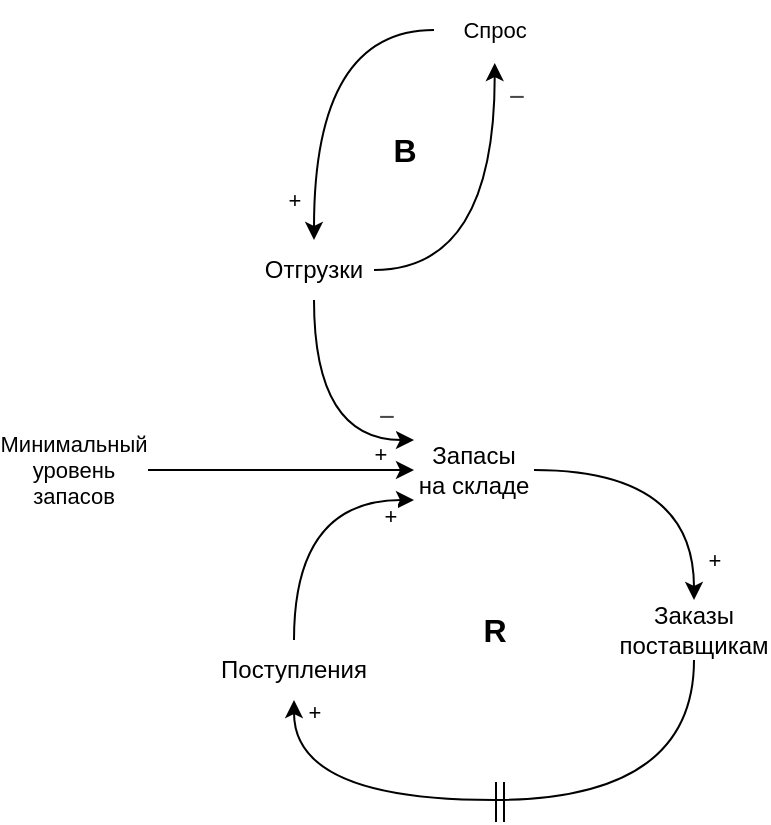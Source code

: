 <mxfile version="26.1.3" pages="2">
  <diagram name="CLD" id="E3cifal833Zn7vnsdFy6">
    <mxGraphModel dx="1050" dy="585" grid="1" gridSize="10" guides="1" tooltips="1" connect="1" arrows="1" fold="1" page="1" pageScale="1" pageWidth="827" pageHeight="1169" math="0" shadow="0">
      <root>
        <mxCell id="0" />
        <mxCell id="1" parent="0" />
        <mxCell id="bq1mSWKk0N4hh42qxB7I-1" style="edgeStyle=orthogonalEdgeStyle;rounded=0;orthogonalLoop=1;jettySize=auto;html=1;exitX=1;exitY=0.5;exitDx=0;exitDy=0;entryX=0.5;entryY=0;entryDx=0;entryDy=0;curved=1;" edge="1" parent="1" source="bq1mSWKk0N4hh42qxB7I-3" target="bq1mSWKk0N4hh42qxB7I-6">
          <mxGeometry relative="1" as="geometry" />
        </mxCell>
        <mxCell id="bq1mSWKk0N4hh42qxB7I-2" value="+" style="edgeLabel;html=1;align=center;verticalAlign=middle;resizable=0;points=[];" vertex="1" connectable="0" parent="bq1mSWKk0N4hh42qxB7I-1">
          <mxGeometry x="0.821" y="2" relative="1" as="geometry">
            <mxPoint x="8" y="-7" as="offset" />
          </mxGeometry>
        </mxCell>
        <mxCell id="bq1mSWKk0N4hh42qxB7I-3" value="Запасы на складе" style="text;html=1;align=center;verticalAlign=middle;whiteSpace=wrap;rounded=0;" vertex="1" parent="1">
          <mxGeometry x="360" y="260" width="60" height="30" as="geometry" />
        </mxCell>
        <mxCell id="bq1mSWKk0N4hh42qxB7I-4" style="edgeStyle=orthogonalEdgeStyle;rounded=0;orthogonalLoop=1;jettySize=auto;html=1;exitX=0.5;exitY=1;exitDx=0;exitDy=0;entryX=0.5;entryY=1;entryDx=0;entryDy=0;curved=1;" edge="1" parent="1" source="bq1mSWKk0N4hh42qxB7I-6" target="bq1mSWKk0N4hh42qxB7I-9">
          <mxGeometry relative="1" as="geometry">
            <Array as="points">
              <mxPoint x="500" y="440" />
              <mxPoint x="300" y="440" />
            </Array>
          </mxGeometry>
        </mxCell>
        <mxCell id="bq1mSWKk0N4hh42qxB7I-5" value="+" style="edgeLabel;html=1;align=center;verticalAlign=middle;resizable=0;points=[];" vertex="1" connectable="0" parent="bq1mSWKk0N4hh42qxB7I-4">
          <mxGeometry x="0.929" y="-8" relative="1" as="geometry">
            <mxPoint x="2" y="-6" as="offset" />
          </mxGeometry>
        </mxCell>
        <mxCell id="bq1mSWKk0N4hh42qxB7I-6" value="Заказы поставщикам" style="text;html=1;align=center;verticalAlign=middle;whiteSpace=wrap;rounded=0;" vertex="1" parent="1">
          <mxGeometry x="470" y="340" width="60" height="30" as="geometry" />
        </mxCell>
        <mxCell id="bq1mSWKk0N4hh42qxB7I-7" style="edgeStyle=orthogonalEdgeStyle;rounded=0;orthogonalLoop=1;jettySize=auto;html=1;exitX=0.5;exitY=0;exitDx=0;exitDy=0;entryX=0;entryY=1;entryDx=0;entryDy=0;curved=1;" edge="1" parent="1" source="bq1mSWKk0N4hh42qxB7I-9" target="bq1mSWKk0N4hh42qxB7I-3">
          <mxGeometry relative="1" as="geometry">
            <Array as="points">
              <mxPoint x="300" y="290" />
            </Array>
          </mxGeometry>
        </mxCell>
        <mxCell id="bq1mSWKk0N4hh42qxB7I-8" value="+" style="edgeLabel;html=1;align=center;verticalAlign=middle;resizable=0;points=[];" vertex="1" connectable="0" parent="bq1mSWKk0N4hh42qxB7I-7">
          <mxGeometry x="0.721" y="-4" relative="1" as="geometry">
            <mxPoint x="6" y="4" as="offset" />
          </mxGeometry>
        </mxCell>
        <mxCell id="bq1mSWKk0N4hh42qxB7I-9" value="Поступления" style="text;html=1;align=center;verticalAlign=middle;whiteSpace=wrap;rounded=0;" vertex="1" parent="1">
          <mxGeometry x="270" y="360" width="60" height="30" as="geometry" />
        </mxCell>
        <mxCell id="bq1mSWKk0N4hh42qxB7I-10" style="edgeStyle=orthogonalEdgeStyle;rounded=0;orthogonalLoop=1;jettySize=auto;html=1;exitX=0.5;exitY=1;exitDx=0;exitDy=0;entryX=0;entryY=0;entryDx=0;entryDy=0;curved=1;" edge="1" parent="1" source="bq1mSWKk0N4hh42qxB7I-12" target="bq1mSWKk0N4hh42qxB7I-3">
          <mxGeometry relative="1" as="geometry">
            <Array as="points">
              <mxPoint x="310" y="260" />
            </Array>
          </mxGeometry>
        </mxCell>
        <mxCell id="bq1mSWKk0N4hh42qxB7I-11" value="&lt;span style=&quot;color: rgb(71, 71, 71); font-family: Arial, sans-serif; font-size: 14px; text-align: left; text-wrap-mode: wrap;&quot;&gt;−&lt;/span&gt;" style="edgeLabel;html=1;align=center;verticalAlign=middle;resizable=0;points=[];fontFamily=Helvetica;fontSize=11;fontColor=default;labelBackgroundColor=default;" vertex="1" connectable="0" parent="bq1mSWKk0N4hh42qxB7I-10">
          <mxGeometry x="0.342" y="11" relative="1" as="geometry">
            <mxPoint x="25" y="-1" as="offset" />
          </mxGeometry>
        </mxCell>
        <mxCell id="bq1mSWKk0N4hh42qxB7I-12" value="Отгрузки" style="text;html=1;align=center;verticalAlign=middle;whiteSpace=wrap;rounded=0;" vertex="1" parent="1">
          <mxGeometry x="280" y="160" width="60" height="30" as="geometry" />
        </mxCell>
        <mxCell id="bq1mSWKk0N4hh42qxB7I-13" style="edgeStyle=orthogonalEdgeStyle;shape=connector;curved=1;rounded=0;orthogonalLoop=1;jettySize=auto;html=1;strokeColor=default;align=center;verticalAlign=middle;fontFamily=Helvetica;fontSize=11;fontColor=default;labelBackgroundColor=default;endArrow=classic;" edge="1" parent="1" source="bq1mSWKk0N4hh42qxB7I-15" target="bq1mSWKk0N4hh42qxB7I-12">
          <mxGeometry relative="1" as="geometry" />
        </mxCell>
        <mxCell id="bq1mSWKk0N4hh42qxB7I-14" value="+" style="edgeLabel;html=1;align=center;verticalAlign=middle;resizable=0;points=[];fontFamily=Helvetica;fontSize=11;fontColor=default;labelBackgroundColor=default;" vertex="1" connectable="0" parent="bq1mSWKk0N4hh42qxB7I-13">
          <mxGeometry x="0.753" y="-1" relative="1" as="geometry">
            <mxPoint x="-9" as="offset" />
          </mxGeometry>
        </mxCell>
        <mxCell id="bq1mSWKk0N4hh42qxB7I-15" value="Спрос" style="text;html=1;align=center;verticalAlign=middle;resizable=0;points=[];autosize=1;strokeColor=none;fillColor=none;fontFamily=Helvetica;fontSize=11;fontColor=default;labelBackgroundColor=default;" vertex="1" parent="1">
          <mxGeometry x="370" y="40" width="60" height="30" as="geometry" />
        </mxCell>
        <mxCell id="bq1mSWKk0N4hh42qxB7I-16" style="edgeStyle=orthogonalEdgeStyle;shape=connector;curved=1;rounded=0;orthogonalLoop=1;jettySize=auto;html=1;exitX=1;exitY=0.5;exitDx=0;exitDy=0;entryX=0.506;entryY=1.05;entryDx=0;entryDy=0;entryPerimeter=0;strokeColor=default;align=center;verticalAlign=middle;fontFamily=Helvetica;fontSize=11;fontColor=default;labelBackgroundColor=default;endArrow=classic;" edge="1" parent="1" source="bq1mSWKk0N4hh42qxB7I-12" target="bq1mSWKk0N4hh42qxB7I-15">
          <mxGeometry relative="1" as="geometry" />
        </mxCell>
        <mxCell id="bq1mSWKk0N4hh42qxB7I-17" value="&lt;span style=&quot;color: rgb(71, 71, 71); font-family: Arial, sans-serif; font-size: 14px; text-align: left; text-wrap-mode: wrap;&quot;&gt;−&lt;/span&gt;" style="edgeLabel;html=1;align=center;verticalAlign=middle;resizable=0;points=[];fontFamily=Helvetica;fontSize=11;fontColor=default;labelBackgroundColor=default;" vertex="1" connectable="0" parent="bq1mSWKk0N4hh42qxB7I-16">
          <mxGeometry x="0.797" y="-1" relative="1" as="geometry">
            <mxPoint x="9" as="offset" />
          </mxGeometry>
        </mxCell>
        <mxCell id="bq1mSWKk0N4hh42qxB7I-18" value="R" style="text;html=1;align=center;verticalAlign=middle;resizable=0;points=[];autosize=1;strokeColor=none;fillColor=none;fontFamily=Helvetica;fontSize=16;fontColor=default;labelBackgroundColor=default;fontStyle=1" vertex="1" parent="1">
          <mxGeometry x="380" y="340" width="40" height="30" as="geometry" />
        </mxCell>
        <mxCell id="bq1mSWKk0N4hh42qxB7I-19" style="edgeStyle=orthogonalEdgeStyle;shape=connector;curved=1;rounded=0;orthogonalLoop=1;jettySize=auto;html=1;entryX=0;entryY=0.5;entryDx=0;entryDy=0;strokeColor=default;align=center;verticalAlign=middle;fontFamily=Helvetica;fontSize=11;fontColor=default;labelBackgroundColor=default;endArrow=classic;" edge="1" parent="1" source="bq1mSWKk0N4hh42qxB7I-20" target="bq1mSWKk0N4hh42qxB7I-3">
          <mxGeometry relative="1" as="geometry" />
        </mxCell>
        <mxCell id="bq1mSWKk0N4hh42qxB7I-20" value="Минимальный уровень запасов" style="text;html=1;align=center;verticalAlign=middle;whiteSpace=wrap;rounded=0;fontFamily=Helvetica;fontSize=11;fontColor=default;labelBackgroundColor=default;" vertex="1" parent="1">
          <mxGeometry x="160" y="260" width="60" height="30" as="geometry" />
        </mxCell>
        <mxCell id="bq1mSWKk0N4hh42qxB7I-21" value="+" style="edgeLabel;html=1;align=center;verticalAlign=middle;resizable=0;points=[];" vertex="1" connectable="0" parent="1">
          <mxGeometry x="343.005" y="267" as="geometry" />
        </mxCell>
        <mxCell id="bq1mSWKk0N4hh42qxB7I-22" value="B" style="text;html=1;align=center;verticalAlign=middle;resizable=0;points=[];autosize=1;strokeColor=none;fillColor=none;fontFamily=Helvetica;fontSize=16;fontColor=default;labelBackgroundColor=default;fontStyle=1" vertex="1" parent="1">
          <mxGeometry x="340" y="100" width="30" height="30" as="geometry" />
        </mxCell>
        <mxCell id="bq1mSWKk0N4hh42qxB7I-23" value="" style="shape=link;html=1;rounded=0;strokeColor=default;align=center;verticalAlign=middle;fontFamily=Helvetica;fontSize=11;fontColor=default;labelBackgroundColor=default;endArrow=classic;" edge="1" parent="1">
          <mxGeometry width="100" relative="1" as="geometry">
            <mxPoint x="403" y="431" as="sourcePoint" />
            <mxPoint x="403" y="451" as="targetPoint" />
            <Array as="points">
              <mxPoint x="403" y="441" />
            </Array>
          </mxGeometry>
        </mxCell>
      </root>
    </mxGraphModel>
  </diagram>
  <diagram id="SbMZtMLe8kJYjsVwg5MA" name="DFD">
    <mxGraphModel dx="1050" dy="585" grid="1" gridSize="10" guides="1" tooltips="1" connect="1" arrows="1" fold="1" page="1" pageScale="1" pageWidth="827" pageHeight="1169" math="0" shadow="0">
      <root>
        <mxCell id="0" />
        <mxCell id="1" parent="0" />
        <mxCell id="tAjKob237Qw-9pA68KcA-1" style="edgeStyle=orthogonalEdgeStyle;rounded=0;orthogonalLoop=1;jettySize=auto;html=1;exitX=0.75;exitY=1;exitDx=0;exitDy=0;curved=1;" edge="1" parent="1" source="tAjKob237Qw-9pA68KcA-2">
          <mxGeometry relative="1" as="geometry">
            <mxPoint x="420" y="260" as="targetPoint" />
            <Array as="points">
              <mxPoint x="450" y="170" />
              <mxPoint x="450" y="260" />
            </Array>
          </mxGeometry>
        </mxCell>
        <mxCell id="tAjKob237Qw-9pA68KcA-2" value="Запасы на складе" style="rounded=0;whiteSpace=wrap;html=1;" vertex="1" parent="1">
          <mxGeometry x="370" y="130" width="85" height="40" as="geometry" />
        </mxCell>
        <mxCell id="tAjKob237Qw-9pA68KcA-3" value="" style="shape=flexArrow;endArrow=classic;html=1;rounded=0;endWidth=6.1;width=6.19;endSize=5.986;entryX=0;entryY=0.5;entryDx=0;entryDy=0;" edge="1" parent="1" target="tAjKob237Qw-9pA68KcA-2">
          <mxGeometry width="50" height="50" relative="1" as="geometry">
            <mxPoint x="210" y="149.76" as="sourcePoint" />
            <mxPoint x="360" y="149.76" as="targetPoint" />
          </mxGeometry>
        </mxCell>
        <mxCell id="tAjKob237Qw-9pA68KcA-4" value="" style="shape=flexArrow;endArrow=classic;html=1;rounded=0;endWidth=6.1;width=6.19;endSize=5.986;exitX=1;exitY=0.5;exitDx=0;exitDy=0;" edge="1" parent="1" source="tAjKob237Qw-9pA68KcA-2">
          <mxGeometry width="50" height="50" relative="1" as="geometry">
            <mxPoint x="455" y="149.66" as="sourcePoint" />
            <mxPoint x="590" y="150" as="targetPoint" />
          </mxGeometry>
        </mxCell>
        <mxCell id="tAjKob237Qw-9pA68KcA-5" value="Поступления" style="text;html=1;align=center;verticalAlign=middle;whiteSpace=wrap;rounded=0;" vertex="1" parent="1">
          <mxGeometry x="242.5" y="160" width="85" height="30" as="geometry" />
        </mxCell>
        <mxCell id="tAjKob237Qw-9pA68KcA-6" value="Отгрузки" style="text;html=1;align=center;verticalAlign=middle;whiteSpace=wrap;rounded=0;" vertex="1" parent="1">
          <mxGeometry x="485" y="160" width="60" height="30" as="geometry" />
        </mxCell>
        <mxCell id="tAjKob237Qw-9pA68KcA-7" style="edgeStyle=orthogonalEdgeStyle;rounded=0;orthogonalLoop=1;jettySize=auto;html=1;entryX=0;entryY=0;entryDx=0;entryDy=0;curved=1;exitX=0;exitY=0.5;exitDx=0;exitDy=0;" edge="1" parent="1" source="tAjKob237Qw-9pA68KcA-8" target="tAjKob237Qw-9pA68KcA-12">
          <mxGeometry relative="1" as="geometry">
            <Array as="points">
              <mxPoint x="470" y="65" />
              <mxPoint x="470" y="140" />
            </Array>
          </mxGeometry>
        </mxCell>
        <mxCell id="tAjKob237Qw-9pA68KcA-8" value="Спрос" style="text;html=1;align=center;verticalAlign=middle;whiteSpace=wrap;rounded=0;" vertex="1" parent="1">
          <mxGeometry x="490" y="50" width="50" height="30" as="geometry" />
        </mxCell>
        <mxCell id="tAjKob237Qw-9pA68KcA-9" value="" style="ellipse;shape=cloud;whiteSpace=wrap;html=1;" vertex="1" parent="1">
          <mxGeometry x="190" y="140" width="30" height="20" as="geometry" />
        </mxCell>
        <mxCell id="tAjKob237Qw-9pA68KcA-10" value="" style="ellipse;shape=cloud;whiteSpace=wrap;html=1;" vertex="1" parent="1">
          <mxGeometry x="590" y="140" width="30" height="20" as="geometry" />
        </mxCell>
        <mxCell id="tAjKob237Qw-9pA68KcA-11" value="" style="shape=collate;whiteSpace=wrap;html=1;" vertex="1" parent="1">
          <mxGeometry x="280" y="140" width="10" height="20" as="geometry" />
        </mxCell>
        <mxCell id="tAjKob237Qw-9pA68KcA-12" value="" style="shape=collate;whiteSpace=wrap;html=1;" vertex="1" parent="1">
          <mxGeometry x="510" y="140" width="10" height="20" as="geometry" />
        </mxCell>
        <mxCell id="tAjKob237Qw-9pA68KcA-13" style="edgeStyle=orthogonalEdgeStyle;rounded=0;orthogonalLoop=1;jettySize=auto;html=1;entryX=0;entryY=1;entryDx=0;entryDy=0;curved=1;exitX=0;exitY=0.5;exitDx=0;exitDy=0;" edge="1" parent="1" source="tAjKob237Qw-9pA68KcA-14" target="tAjKob237Qw-9pA68KcA-11">
          <mxGeometry relative="1" as="geometry">
            <Array as="points">
              <mxPoint x="223" y="270" />
              <mxPoint x="223" y="160" />
            </Array>
          </mxGeometry>
        </mxCell>
        <mxCell id="tAjKob237Qw-9pA68KcA-14" value="Заказы поставщикам" style="rounded=0;whiteSpace=wrap;html=1;" vertex="1" parent="1">
          <mxGeometry x="242.5" y="250" width="85" height="40" as="geometry" />
        </mxCell>
        <mxCell id="tAjKob237Qw-9pA68KcA-15" value="" style="shape=flexArrow;endArrow=classic;html=1;rounded=0;endWidth=6.1;width=6.19;endSize=5.986;entryX=1;entryY=0.5;entryDx=0;entryDy=0;" edge="1" parent="1">
          <mxGeometry width="50" height="50" relative="1" as="geometry">
            <mxPoint x="484" y="270" as="sourcePoint" />
            <mxPoint x="329" y="270" as="targetPoint" />
          </mxGeometry>
        </mxCell>
        <mxCell id="tAjKob237Qw-9pA68KcA-16" value="" style="shape=collate;whiteSpace=wrap;html=1;" vertex="1" parent="1">
          <mxGeometry x="408" y="260" width="10" height="20" as="geometry" />
        </mxCell>
        <mxCell id="tAjKob237Qw-9pA68KcA-17" value="Формирование&lt;div&gt;заказов&lt;/div&gt;" style="text;html=1;align=center;verticalAlign=middle;whiteSpace=wrap;rounded=0;" vertex="1" parent="1">
          <mxGeometry x="376" y="286" width="74" height="30" as="geometry" />
        </mxCell>
        <mxCell id="tAjKob237Qw-9pA68KcA-18" value="" style="ellipse;shape=cloud;whiteSpace=wrap;html=1;" vertex="1" parent="1">
          <mxGeometry x="466" y="260" width="30" height="20" as="geometry" />
        </mxCell>
        <mxCell id="tAjKob237Qw-9pA68KcA-19" style="edgeStyle=orthogonalEdgeStyle;rounded=0;orthogonalLoop=1;jettySize=auto;html=1;curved=1;exitX=1;exitY=0.5;exitDx=0;exitDy=0;entryX=1;entryY=1;entryDx=0;entryDy=0;" edge="1" parent="1" source="tAjKob237Qw-9pA68KcA-20" target="tAjKob237Qw-9pA68KcA-16">
          <mxGeometry relative="1" as="geometry">
            <mxPoint x="470.0" y="395" as="sourcePoint" />
            <mxPoint x="460.0" y="316" as="targetPoint" />
            <Array as="points">
              <mxPoint x="480" y="395" />
              <mxPoint x="480" y="280" />
            </Array>
          </mxGeometry>
        </mxCell>
        <mxCell id="tAjKob237Qw-9pA68KcA-20" value="Минимальный уровень запасов" style="text;html=1;align=center;verticalAlign=middle;whiteSpace=wrap;rounded=0;" vertex="1" parent="1">
          <mxGeometry x="368" y="380" width="92" height="30" as="geometry" />
        </mxCell>
        <mxCell id="tAjKob237Qw-9pA68KcA-21" value="" style="endArrow=none;endFill=1;html=1;rounded=0;startFill=0;shape=link;" edge="1" parent="1">
          <mxGeometry width="160" relative="1" as="geometry">
            <mxPoint x="213" y="214" as="sourcePoint" />
            <mxPoint x="233" y="214" as="targetPoint" />
          </mxGeometry>
        </mxCell>
      </root>
    </mxGraphModel>
  </diagram>
</mxfile>
